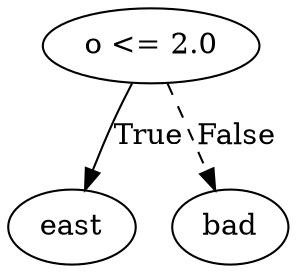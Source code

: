 digraph {
0 [label="o <= 2.0"];
1 [label="east"];
0 -> 1 [label="True"];
2 [label="bad"];
0 -> 2 [style="dashed", label="False"];

}